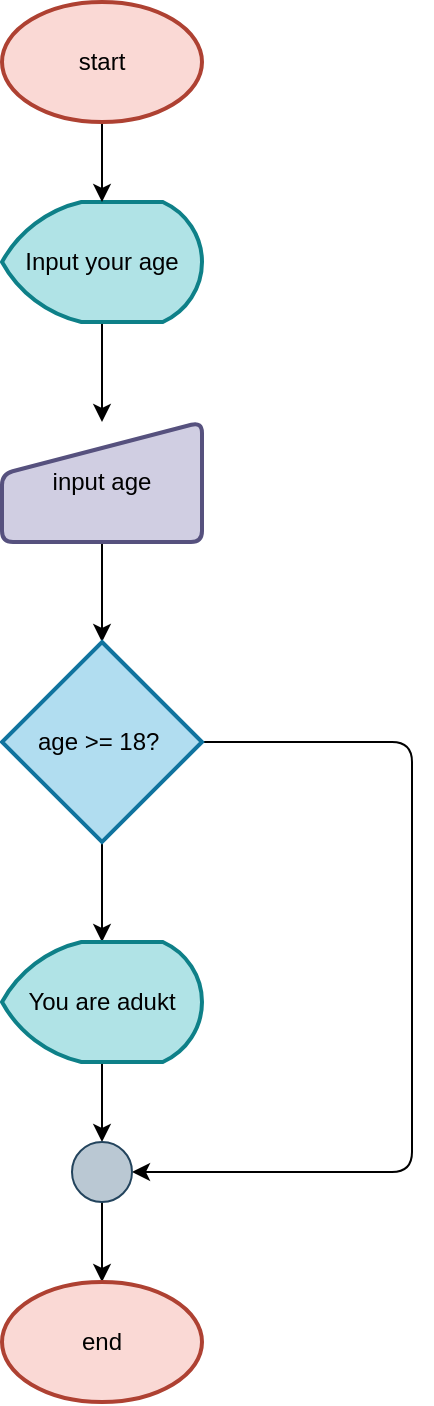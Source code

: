 <mxfile>
    <diagram id="gV1AqXHJJPi8IC1kAMwK" name="Page-1">
        <mxGraphModel dx="1737" dy="630" grid="1" gridSize="10" guides="1" tooltips="1" connect="1" arrows="1" fold="1" page="1" pageScale="1" pageWidth="850" pageHeight="1100" math="0" shadow="0">
            <root>
                <mxCell id="0"/>
                <mxCell id="1" parent="0"/>
                <mxCell id="7" value="" style="edgeStyle=none;html=1;fontColor=#000000;" edge="1" parent="1" source="4" target="6">
                    <mxGeometry relative="1" as="geometry"/>
                </mxCell>
                <mxCell id="4" value="Input your age" style="strokeWidth=2;html=1;shape=mxgraph.flowchart.display;whiteSpace=wrap;fillColor=#b0e3e6;strokeColor=#0e8088;fontColor=#000000;" vertex="1" parent="1">
                    <mxGeometry x="375" y="150" width="100" height="60" as="geometry"/>
                </mxCell>
                <mxCell id="12" value="" style="edgeStyle=none;html=1;fontColor=#000000;" edge="1" parent="1" source="6" target="8">
                    <mxGeometry relative="1" as="geometry"/>
                </mxCell>
                <mxCell id="6" value="input age" style="html=1;strokeWidth=2;shape=manualInput;whiteSpace=wrap;rounded=1;size=26;arcSize=11;fillColor=#d0cee2;strokeColor=#56517e;fontColor=#000000;" vertex="1" parent="1">
                    <mxGeometry x="375" y="260" width="100" height="60" as="geometry"/>
                </mxCell>
                <mxCell id="10" value="" style="edgeStyle=none;html=1;fontColor=#000000;" edge="1" parent="1" source="8" target="9">
                    <mxGeometry relative="1" as="geometry"/>
                </mxCell>
                <mxCell id="17" style="edgeStyle=none;html=1;exitX=1;exitY=0.5;exitDx=0;exitDy=0;exitPerimeter=0;entryX=1;entryY=0.5;entryDx=0;entryDy=0;entryPerimeter=0;fontColor=#000000;" edge="1" parent="1" source="8" target="13">
                    <mxGeometry relative="1" as="geometry">
                        <Array as="points">
                            <mxPoint x="580" y="420"/>
                            <mxPoint x="580" y="635"/>
                        </Array>
                    </mxGeometry>
                </mxCell>
                <mxCell id="8" value="age &amp;gt;= 18?&amp;nbsp;" style="strokeWidth=2;html=1;shape=mxgraph.flowchart.decision;whiteSpace=wrap;fillColor=#b1ddf0;strokeColor=#10739e;fontColor=#000000;" vertex="1" parent="1">
                    <mxGeometry x="375" y="370" width="100" height="100" as="geometry"/>
                </mxCell>
                <mxCell id="14" value="" style="edgeStyle=none;html=1;fontColor=#000000;" edge="1" parent="1" source="9" target="13">
                    <mxGeometry relative="1" as="geometry"/>
                </mxCell>
                <mxCell id="9" value="You are adukt" style="strokeWidth=2;html=1;shape=mxgraph.flowchart.display;whiteSpace=wrap;fillColor=#b0e3e6;strokeColor=#0e8088;fontColor=#000000;" vertex="1" parent="1">
                    <mxGeometry x="375" y="520" width="100" height="60" as="geometry"/>
                </mxCell>
                <mxCell id="22" value="" style="edgeStyle=none;html=1;fontColor=#000000;" edge="1" parent="1" source="13" target="21">
                    <mxGeometry relative="1" as="geometry"/>
                </mxCell>
                <mxCell id="13" value="" style="verticalLabelPosition=bottom;verticalAlign=top;html=1;shape=mxgraph.flowchart.on-page_reference;fillColor=#bac8d3;strokeColor=#23445d;fontColor=#000000;" vertex="1" parent="1">
                    <mxGeometry x="410" y="620" width="30" height="30" as="geometry"/>
                </mxCell>
                <mxCell id="18" value="No" style="text;html=1;align=center;verticalAlign=middle;resizable=0;points=[];autosize=1;strokeColor=none;fillColor=none;fontColor=#FFFFFF;" vertex="1" parent="1">
                    <mxGeometry x="550" y="385" width="40" height="30" as="geometry"/>
                </mxCell>
                <mxCell id="20" value="" style="edgeStyle=none;html=1;fontColor=#000000;" edge="1" parent="1" source="19" target="4">
                    <mxGeometry relative="1" as="geometry"/>
                </mxCell>
                <mxCell id="19" value="start" style="strokeWidth=2;html=1;shape=mxgraph.flowchart.start_1;whiteSpace=wrap;fillColor=#fad9d5;strokeColor=#ae4132;fontColor=#000000;" vertex="1" parent="1">
                    <mxGeometry x="375" y="50" width="100" height="60" as="geometry"/>
                </mxCell>
                <mxCell id="21" value="end" style="strokeWidth=2;html=1;shape=mxgraph.flowchart.start_1;whiteSpace=wrap;fillColor=#fad9d5;strokeColor=#ae4132;fontColor=#000000;" vertex="1" parent="1">
                    <mxGeometry x="375" y="690" width="100" height="60" as="geometry"/>
                </mxCell>
                <mxCell id="23" value="Yes" style="text;html=1;align=center;verticalAlign=middle;resizable=0;points=[];autosize=1;strokeColor=none;fillColor=none;fontColor=#FFFFFF;" vertex="1" parent="1">
                    <mxGeometry x="380" y="475" width="40" height="30" as="geometry"/>
                </mxCell>
            </root>
        </mxGraphModel>
    </diagram>
</mxfile>